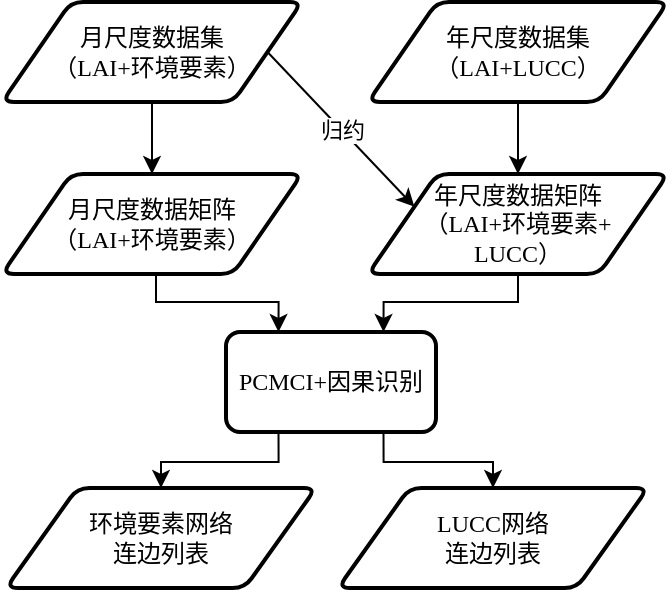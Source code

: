 <mxfile version="14.4.3" type="github">
  <diagram id="C5RBs43oDa-KdzZeNtuy" name="Page-1">
    <mxGraphModel dx="813" dy="454" grid="1" gridSize="10" guides="1" tooltips="1" connect="1" arrows="1" fold="1" page="1" pageScale="1" pageWidth="827" pageHeight="1169" math="0" shadow="0">
      <root>
        <mxCell id="WIyWlLk6GJQsqaUBKTNV-0" />
        <mxCell id="WIyWlLk6GJQsqaUBKTNV-1" parent="WIyWlLk6GJQsqaUBKTNV-0" />
        <mxCell id="idjRQkM0DHG495iHe50G-4" style="edgeStyle=orthogonalEdgeStyle;rounded=0;orthogonalLoop=1;jettySize=auto;html=1;exitX=0.5;exitY=1;exitDx=0;exitDy=0;entryX=0.5;entryY=0;entryDx=0;entryDy=0;" edge="1" parent="WIyWlLk6GJQsqaUBKTNV-1" source="Xm7t2ROMkLi6Q7iHPP3y-0" target="idjRQkM0DHG495iHe50G-1">
          <mxGeometry relative="1" as="geometry" />
        </mxCell>
        <mxCell id="Xm7t2ROMkLi6Q7iHPP3y-0" value="年尺度数据集&lt;br&gt;（LAI+LUCC）" style="shape=parallelogram;html=1;strokeWidth=2;perimeter=parallelogramPerimeter;whiteSpace=wrap;rounded=1;arcSize=12;size=0.23;fontFamily=仿宋;fontSource=https%3A%2F%2Ffonts.googleapis.com%2Fcss%3Ffamily%3D%25E4%25BB%25BF%25E5%25AE%258B;" parent="WIyWlLk6GJQsqaUBKTNV-1" vertex="1">
          <mxGeometry x="354" y="40" width="150" height="50" as="geometry" />
        </mxCell>
        <mxCell id="idjRQkM0DHG495iHe50G-13" style="edgeStyle=orthogonalEdgeStyle;rounded=0;orthogonalLoop=1;jettySize=auto;html=1;exitX=0.25;exitY=1;exitDx=0;exitDy=0;entryX=0.5;entryY=0;entryDx=0;entryDy=0;" edge="1" parent="WIyWlLk6GJQsqaUBKTNV-1" source="Xm7t2ROMkLi6Q7iHPP3y-3" target="idjRQkM0DHG495iHe50G-11">
          <mxGeometry relative="1" as="geometry">
            <Array as="points">
              <mxPoint x="309" y="270" />
              <mxPoint x="251" y="270" />
            </Array>
          </mxGeometry>
        </mxCell>
        <mxCell id="idjRQkM0DHG495iHe50G-14" style="edgeStyle=orthogonalEdgeStyle;rounded=0;orthogonalLoop=1;jettySize=auto;html=1;exitX=0.75;exitY=1;exitDx=0;exitDy=0;entryX=0.5;entryY=0;entryDx=0;entryDy=0;" edge="1" parent="WIyWlLk6GJQsqaUBKTNV-1" source="Xm7t2ROMkLi6Q7iHPP3y-3" target="idjRQkM0DHG495iHe50G-12">
          <mxGeometry relative="1" as="geometry">
            <Array as="points">
              <mxPoint x="362" y="270" />
              <mxPoint x="417" y="270" />
            </Array>
          </mxGeometry>
        </mxCell>
        <mxCell id="Xm7t2ROMkLi6Q7iHPP3y-3" value="PCMCI+因果识别" style="rounded=1;whiteSpace=wrap;html=1;absoluteArcSize=1;arcSize=14;strokeWidth=2;fontFamily=仿宋;" parent="WIyWlLk6GJQsqaUBKTNV-1" vertex="1">
          <mxGeometry x="283" y="205" width="105" height="50" as="geometry" />
        </mxCell>
        <mxCell id="idjRQkM0DHG495iHe50G-2" style="edgeStyle=orthogonalEdgeStyle;rounded=0;orthogonalLoop=1;jettySize=auto;html=1;exitX=0.5;exitY=1;exitDx=0;exitDy=0;entryX=0.5;entryY=0;entryDx=0;entryDy=0;" edge="1" parent="WIyWlLk6GJQsqaUBKTNV-1" source="4lW4xI3V1NZlUJndT2pr-2" target="idjRQkM0DHG495iHe50G-0">
          <mxGeometry relative="1" as="geometry" />
        </mxCell>
        <mxCell id="4lW4xI3V1NZlUJndT2pr-2" value="&lt;font data-font-src=&quot;https://fonts.googleapis.com/css?family=%E9%87%91%E6%A2%85%E5%8B%98%E6%B5%81%E7%AB%8B%E4%BD%93%E7%95%99%E5%BD%B1&quot;&gt;月尺度数据集&lt;br&gt;（LAI+环境要素）&lt;br&gt;&lt;/font&gt;" style="shape=parallelogram;html=1;strokeWidth=2;perimeter=parallelogramPerimeter;whiteSpace=wrap;rounded=1;arcSize=12;size=0.23;fontFamily=仿宋;fontSource=https%3A%2F%2Ffonts.googleapis.com%2Fcss%3Ffamily%3D%25E4%25BB%25BF%25E5%25AE%258B;" parent="WIyWlLk6GJQsqaUBKTNV-1" vertex="1">
          <mxGeometry x="171" y="40" width="150" height="50" as="geometry" />
        </mxCell>
        <mxCell id="idjRQkM0DHG495iHe50G-9" style="edgeStyle=orthogonalEdgeStyle;rounded=0;orthogonalLoop=1;jettySize=auto;html=1;exitX=0.5;exitY=1;exitDx=0;exitDy=0;entryX=0.25;entryY=0;entryDx=0;entryDy=0;" edge="1" parent="WIyWlLk6GJQsqaUBKTNV-1" source="idjRQkM0DHG495iHe50G-0" target="Xm7t2ROMkLi6Q7iHPP3y-3">
          <mxGeometry relative="1" as="geometry">
            <Array as="points">
              <mxPoint x="248" y="190" />
              <mxPoint x="309" y="190" />
            </Array>
          </mxGeometry>
        </mxCell>
        <mxCell id="idjRQkM0DHG495iHe50G-0" value="&lt;font data-font-src=&quot;https://fonts.googleapis.com/css?family=%E9%87%91%E6%A2%85%E5%8B%98%E6%B5%81%E7%AB%8B%E4%BD%93%E7%95%99%E5%BD%B1&quot;&gt;月尺度数据矩阵&lt;br&gt;（LAI+环境要素）&lt;br&gt;&lt;/font&gt;" style="shape=parallelogram;html=1;strokeWidth=2;perimeter=parallelogramPerimeter;whiteSpace=wrap;rounded=1;arcSize=12;size=0.23;fontFamily=仿宋;fontSource=https%3A%2F%2Ffonts.googleapis.com%2Fcss%3Ffamily%3D%25E4%25BB%25BF%25E5%25AE%258B;" vertex="1" parent="WIyWlLk6GJQsqaUBKTNV-1">
          <mxGeometry x="171" y="126" width="150" height="50" as="geometry" />
        </mxCell>
        <mxCell id="idjRQkM0DHG495iHe50G-10" style="edgeStyle=orthogonalEdgeStyle;rounded=0;orthogonalLoop=1;jettySize=auto;html=1;exitX=0.5;exitY=1;exitDx=0;exitDy=0;entryX=0.75;entryY=0;entryDx=0;entryDy=0;" edge="1" parent="WIyWlLk6GJQsqaUBKTNV-1" source="idjRQkM0DHG495iHe50G-1" target="Xm7t2ROMkLi6Q7iHPP3y-3">
          <mxGeometry relative="1" as="geometry">
            <Array as="points">
              <mxPoint x="414" y="190" />
              <mxPoint x="359" y="190" />
            </Array>
          </mxGeometry>
        </mxCell>
        <mxCell id="idjRQkM0DHG495iHe50G-1" value="&lt;font data-font-src=&quot;https://fonts.googleapis.com/css?family=%E9%87%91%E6%A2%85%E5%8B%98%E6%B5%81%E7%AB%8B%E4%BD%93%E7%95%99%E5%BD%B1&quot;&gt;年尺度数据矩阵&lt;br&gt;（LAI+环境要素+&lt;br&gt;LUCC）&lt;br&gt;&lt;/font&gt;" style="shape=parallelogram;html=1;strokeWidth=2;perimeter=parallelogramPerimeter;whiteSpace=wrap;rounded=1;arcSize=12;size=0.23;fontFamily=仿宋;fontSource=https%3A%2F%2Ffonts.googleapis.com%2Fcss%3Ffamily%3D%25E4%25BB%25BF%25E5%25AE%258B;" vertex="1" parent="WIyWlLk6GJQsqaUBKTNV-1">
          <mxGeometry x="354" y="126" width="150" height="50" as="geometry" />
        </mxCell>
        <mxCell id="idjRQkM0DHG495iHe50G-5" value="" style="endArrow=classic;html=1;exitX=1;exitY=0.5;exitDx=0;exitDy=0;entryX=0;entryY=0.25;entryDx=0;entryDy=0;" edge="1" parent="WIyWlLk6GJQsqaUBKTNV-1" source="4lW4xI3V1NZlUJndT2pr-2" target="idjRQkM0DHG495iHe50G-1">
          <mxGeometry relative="1" as="geometry">
            <mxPoint x="469.996" y="-10.0" as="sourcePoint" />
            <mxPoint x="550.874" y="51.718" as="targetPoint" />
          </mxGeometry>
        </mxCell>
        <mxCell id="idjRQkM0DHG495iHe50G-6" value="归约" style="edgeLabel;resizable=0;html=1;align=center;verticalAlign=middle;" connectable="0" vertex="1" parent="idjRQkM0DHG495iHe50G-5">
          <mxGeometry relative="1" as="geometry" />
        </mxCell>
        <mxCell id="idjRQkM0DHG495iHe50G-11" value="&lt;font data-font-src=&quot;https://fonts.googleapis.com/css?family=%E9%87%91%E6%A2%85%E5%8B%98%E6%B5%81%E7%AB%8B%E4%BD%93%E7%95%99%E5%BD%B1&quot;&gt;环境要素网络&lt;br&gt;连边列表&lt;br&gt;&lt;/font&gt;" style="shape=parallelogram;html=1;strokeWidth=2;perimeter=parallelogramPerimeter;whiteSpace=wrap;rounded=1;arcSize=12;size=0.23;fontFamily=仿宋;fontSource=https%3A%2F%2Ffonts.googleapis.com%2Fcss%3Ffamily%3D%25E4%25BB%25BF%25E5%25AE%258B;" vertex="1" parent="WIyWlLk6GJQsqaUBKTNV-1">
          <mxGeometry x="173" y="283" width="155" height="50" as="geometry" />
        </mxCell>
        <mxCell id="idjRQkM0DHG495iHe50G-12" value="&lt;font data-font-src=&quot;https://fonts.googleapis.com/css?family=%E9%87%91%E6%A2%85%E5%8B%98%E6%B5%81%E7%AB%8B%E4%BD%93%E7%95%99%E5%BD%B1&quot;&gt;LUCC网络&lt;br&gt;连边列表&lt;br&gt;&lt;/font&gt;" style="shape=parallelogram;html=1;strokeWidth=2;perimeter=parallelogramPerimeter;whiteSpace=wrap;rounded=1;arcSize=12;size=0.23;fontFamily=仿宋;fontSource=https%3A%2F%2Ffonts.googleapis.com%2Fcss%3Ffamily%3D%25E4%25BB%25BF%25E5%25AE%258B;" vertex="1" parent="WIyWlLk6GJQsqaUBKTNV-1">
          <mxGeometry x="339" y="283" width="155" height="50" as="geometry" />
        </mxCell>
      </root>
    </mxGraphModel>
  </diagram>
</mxfile>
